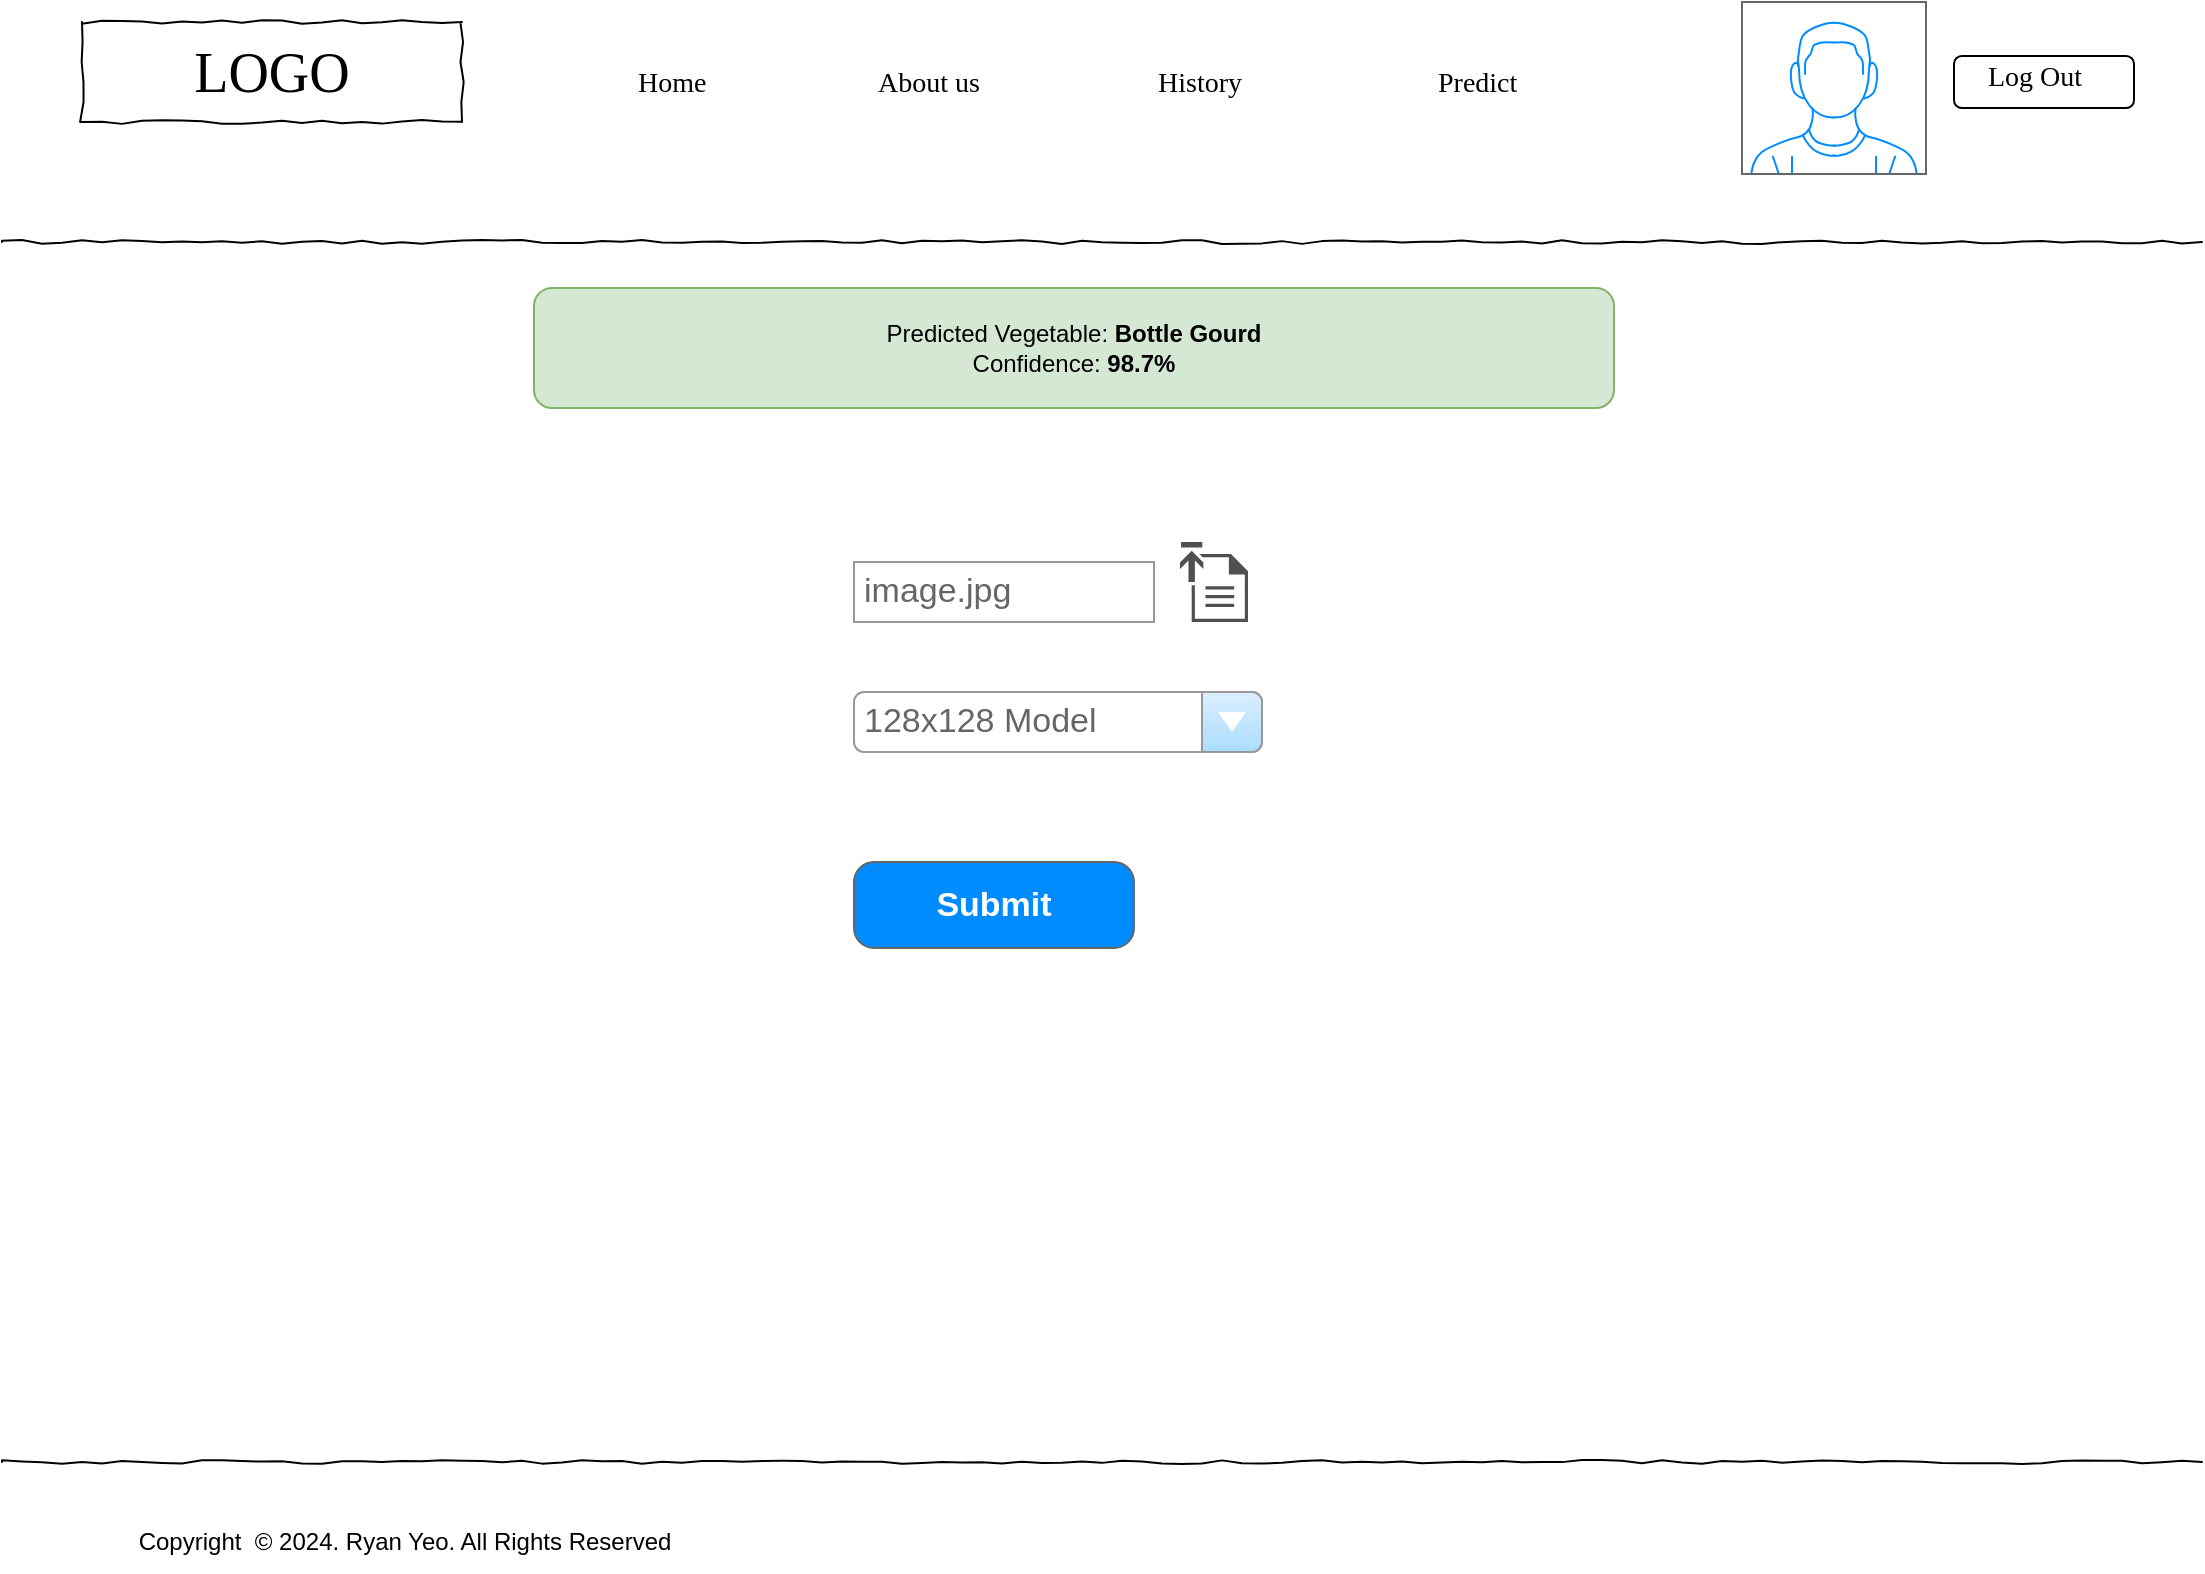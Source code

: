 <mxfile version="23.0.2" type="gitlab">
  <diagram name="Page-1" id="03018318-947c-dd8e-b7a3-06fadd420f32">
    <mxGraphModel dx="1687" dy="908" grid="1" gridSize="10" guides="1" tooltips="1" connect="1" arrows="1" fold="1" page="1" pageScale="1" pageWidth="1100" pageHeight="850" background="none" math="0" shadow="0">
      <root>
        <mxCell id="0" />
        <mxCell id="1" parent="0" />
        <mxCell id="677b7b8949515195-2" value="LOGO" style="whiteSpace=wrap;html=1;rounded=0;shadow=0;labelBackgroundColor=none;strokeWidth=1;fontFamily=Verdana;fontSize=28;align=center;comic=1;" parent="1" vertex="1">
          <mxGeometry x="40" y="60" width="190" height="50" as="geometry" />
        </mxCell>
        <mxCell id="_AvtqYkEXEK-K52WaTBE-2" value="Home" style="text;html=1;points=[];align=left;verticalAlign=top;spacingTop=-4;fontSize=14;fontFamily=Verdana" vertex="1" parent="1">
          <mxGeometry x="316" y="80" width="60" height="20" as="geometry" />
        </mxCell>
        <mxCell id="_AvtqYkEXEK-K52WaTBE-3" value="About us" style="text;html=1;points=[];align=left;verticalAlign=top;spacingTop=-4;fontSize=14;fontFamily=Verdana" vertex="1" parent="1">
          <mxGeometry x="436" y="80" width="60" height="20" as="geometry" />
        </mxCell>
        <mxCell id="_AvtqYkEXEK-K52WaTBE-4" value="" style="line;strokeWidth=1;html=1;rounded=0;shadow=0;labelBackgroundColor=none;fillColor=none;fontFamily=Verdana;fontSize=14;fontColor=#000000;align=center;comic=1;" vertex="1" parent="1">
          <mxGeometry y="165" width="1100" height="10" as="geometry" />
        </mxCell>
        <mxCell id="_AvtqYkEXEK-K52WaTBE-5" value="History" style="text;html=1;points=[];align=left;verticalAlign=top;spacingTop=-4;fontSize=14;fontFamily=Verdana" vertex="1" parent="1">
          <mxGeometry x="576" y="80" width="60" height="20" as="geometry" />
        </mxCell>
        <mxCell id="_AvtqYkEXEK-K52WaTBE-6" value="Predict" style="text;html=1;points=[];align=left;verticalAlign=top;spacingTop=-4;fontSize=14;fontFamily=Verdana" vertex="1" parent="1">
          <mxGeometry x="716" y="80" width="60" height="20" as="geometry" />
        </mxCell>
        <mxCell id="_AvtqYkEXEK-K52WaTBE-7" value="" style="verticalLabelPosition=bottom;shadow=0;dashed=0;align=center;html=1;verticalAlign=top;strokeWidth=1;shape=mxgraph.mockup.containers.userMale;strokeColor=#666666;strokeColor2=#008cff;" vertex="1" parent="1">
          <mxGeometry x="870" y="50" width="92" height="86" as="geometry" />
        </mxCell>
        <mxCell id="_AvtqYkEXEK-K52WaTBE-8" value="" style="group" vertex="1" connectable="0" parent="1">
          <mxGeometry x="976" y="77" width="90" height="26" as="geometry" />
        </mxCell>
        <mxCell id="_AvtqYkEXEK-K52WaTBE-9" value="" style="rounded=1;whiteSpace=wrap;html=1;" vertex="1" parent="_AvtqYkEXEK-K52WaTBE-8">
          <mxGeometry width="90" height="26" as="geometry" />
        </mxCell>
        <mxCell id="_AvtqYkEXEK-K52WaTBE-10" value="Log Out" style="text;html=1;points=[];align=left;verticalAlign=top;spacingTop=-4;fontSize=14;fontFamily=Verdana" vertex="1" parent="_AvtqYkEXEK-K52WaTBE-8">
          <mxGeometry x="15" width="60" height="20" as="geometry" />
        </mxCell>
        <mxCell id="_AvtqYkEXEK-K52WaTBE-11" value="" style="line;strokeWidth=1;html=1;rounded=0;shadow=0;labelBackgroundColor=none;fillColor=none;fontFamily=Verdana;fontSize=14;fontColor=#000000;align=center;comic=1;" vertex="1" parent="1">
          <mxGeometry y="775" width="1100" height="10" as="geometry" />
        </mxCell>
        <mxCell id="_AvtqYkEXEK-K52WaTBE-12" value="Copyright&amp;nbsp;&amp;nbsp;© 2024. Ryan Yeo. All Rights Reserved" style="text;html=1;align=center;verticalAlign=middle;resizable=0;points=[];autosize=1;strokeColor=none;fillColor=none;" vertex="1" parent="1">
          <mxGeometry x="56" y="805" width="290" height="30" as="geometry" />
        </mxCell>
        <mxCell id="_AvtqYkEXEK-K52WaTBE-42" value="Predicted Vegetable: &lt;b&gt;Bottle Gourd&lt;/b&gt;&lt;br&gt;Confidence: &lt;b&gt;98.7%&lt;/b&gt;" style="rounded=1;whiteSpace=wrap;html=1;fillColor=#d5e8d4;strokeColor=#82b366;" vertex="1" parent="1">
          <mxGeometry x="266" y="193" width="540" height="60" as="geometry" />
        </mxCell>
        <mxCell id="_AvtqYkEXEK-K52WaTBE-43" value="Submit" style="strokeWidth=1;shadow=0;dashed=0;align=center;html=1;shape=mxgraph.mockup.buttons.button;strokeColor=#666666;fontColor=#ffffff;mainText=;buttonStyle=round;fontSize=17;fontStyle=1;fillColor=#008cff;whiteSpace=wrap;" vertex="1" parent="1">
          <mxGeometry x="426" y="480" width="140" height="43" as="geometry" />
        </mxCell>
        <mxCell id="_AvtqYkEXEK-K52WaTBE-47" value="" style="sketch=0;pointerEvents=1;shadow=0;dashed=0;html=1;strokeColor=none;fillColor=#505050;labelPosition=center;verticalLabelPosition=bottom;verticalAlign=top;outlineConnect=0;align=center;shape=mxgraph.office.concepts.upload;" vertex="1" parent="1">
          <mxGeometry x="589" y="320" width="34" height="40" as="geometry" />
        </mxCell>
        <mxCell id="_AvtqYkEXEK-K52WaTBE-48" value="image.jpg" style="strokeWidth=1;shadow=0;dashed=0;align=center;html=1;shape=mxgraph.mockup.forms.pwField;strokeColor=#999999;mainText=;align=left;fontColor=#666666;fontSize=17;spacingLeft=3;" vertex="1" parent="1">
          <mxGeometry x="426" y="330" width="150" height="30" as="geometry" />
        </mxCell>
        <mxCell id="_AvtqYkEXEK-K52WaTBE-49" value="128x128 Model" style="strokeWidth=1;shadow=0;dashed=0;align=center;html=1;shape=mxgraph.mockup.forms.comboBox;strokeColor=#999999;fillColor=#ddeeff;align=left;fillColor2=#aaddff;mainText=;fontColor=#666666;fontSize=17;spacingLeft=3;" vertex="1" parent="1">
          <mxGeometry x="426" y="395" width="204" height="30" as="geometry" />
        </mxCell>
      </root>
    </mxGraphModel>
  </diagram>
</mxfile>
